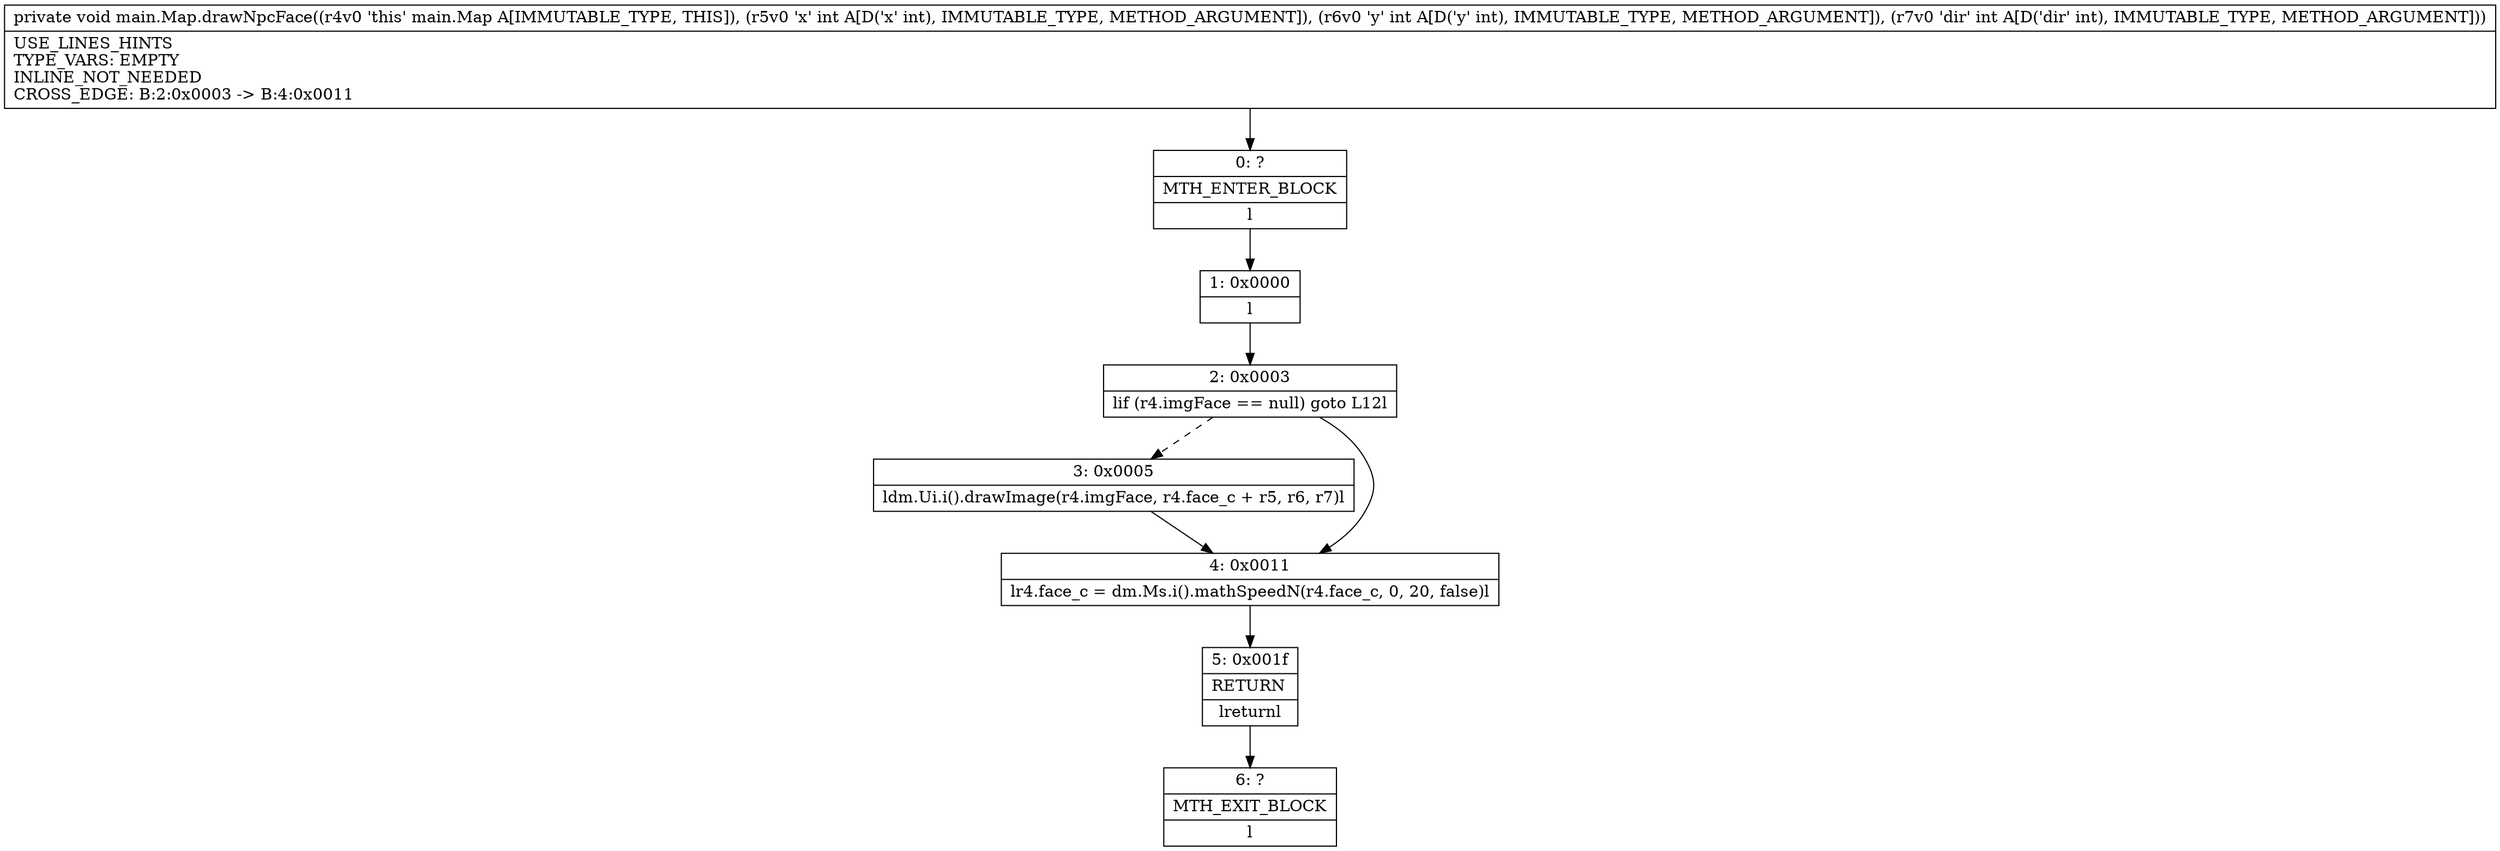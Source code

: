 digraph "CFG formain.Map.drawNpcFace(III)V" {
Node_0 [shape=record,label="{0\:\ ?|MTH_ENTER_BLOCK\l|l}"];
Node_1 [shape=record,label="{1\:\ 0x0000|l}"];
Node_2 [shape=record,label="{2\:\ 0x0003|lif (r4.imgFace == null) goto L12l}"];
Node_3 [shape=record,label="{3\:\ 0x0005|ldm.Ui.i().drawImage(r4.imgFace, r4.face_c + r5, r6, r7)l}"];
Node_4 [shape=record,label="{4\:\ 0x0011|lr4.face_c = dm.Ms.i().mathSpeedN(r4.face_c, 0, 20, false)l}"];
Node_5 [shape=record,label="{5\:\ 0x001f|RETURN\l|lreturnl}"];
Node_6 [shape=record,label="{6\:\ ?|MTH_EXIT_BLOCK\l|l}"];
MethodNode[shape=record,label="{private void main.Map.drawNpcFace((r4v0 'this' main.Map A[IMMUTABLE_TYPE, THIS]), (r5v0 'x' int A[D('x' int), IMMUTABLE_TYPE, METHOD_ARGUMENT]), (r6v0 'y' int A[D('y' int), IMMUTABLE_TYPE, METHOD_ARGUMENT]), (r7v0 'dir' int A[D('dir' int), IMMUTABLE_TYPE, METHOD_ARGUMENT]))  | USE_LINES_HINTS\lTYPE_VARS: EMPTY\lINLINE_NOT_NEEDED\lCROSS_EDGE: B:2:0x0003 \-\> B:4:0x0011\l}"];
MethodNode -> Node_0;
Node_0 -> Node_1;
Node_1 -> Node_2;
Node_2 -> Node_3[style=dashed];
Node_2 -> Node_4;
Node_3 -> Node_4;
Node_4 -> Node_5;
Node_5 -> Node_6;
}

